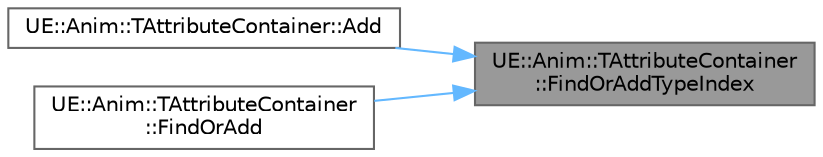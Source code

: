 digraph "UE::Anim::TAttributeContainer::FindOrAddTypeIndex"
{
 // INTERACTIVE_SVG=YES
 // LATEX_PDF_SIZE
  bgcolor="transparent";
  edge [fontname=Helvetica,fontsize=10,labelfontname=Helvetica,labelfontsize=10];
  node [fontname=Helvetica,fontsize=10,shape=box,height=0.2,width=0.4];
  rankdir="RL";
  Node1 [id="Node000001",label="UE::Anim::TAttributeContainer\l::FindOrAddTypeIndex",height=0.2,width=0.4,color="gray40", fillcolor="grey60", style="filled", fontcolor="black",tooltip="Find or add a new root-level entry for the provided attribute data type, returning the index into the..."];
  Node1 -> Node2 [id="edge1_Node000001_Node000002",dir="back",color="steelblue1",style="solid",tooltip=" "];
  Node2 [id="Node000002",label="UE::Anim::TAttributeContainer::Add",height=0.2,width=0.4,color="grey40", fillcolor="white", style="filled",URL="$da/dc1/structUE_1_1Anim_1_1TAttributeContainer.html#a24232cfc19b2265d40d6c043e0eb2f42",tooltip="Adds a new attribute type/value entry for the specified InScriptType."];
  Node1 -> Node3 [id="edge2_Node000001_Node000003",dir="back",color="steelblue1",style="solid",tooltip=" "];
  Node3 [id="Node000003",label="UE::Anim::TAttributeContainer\l::FindOrAdd",height=0.2,width=0.4,color="grey40", fillcolor="white", style="filled",URL="$da/dc1/structUE_1_1Anim_1_1TAttributeContainer.html#aed652af286a87edf4b41eb4264cbef37",tooltip="Adds, if not yet existing, a new attribute type/value entry for the specified InScriptType."];
}
